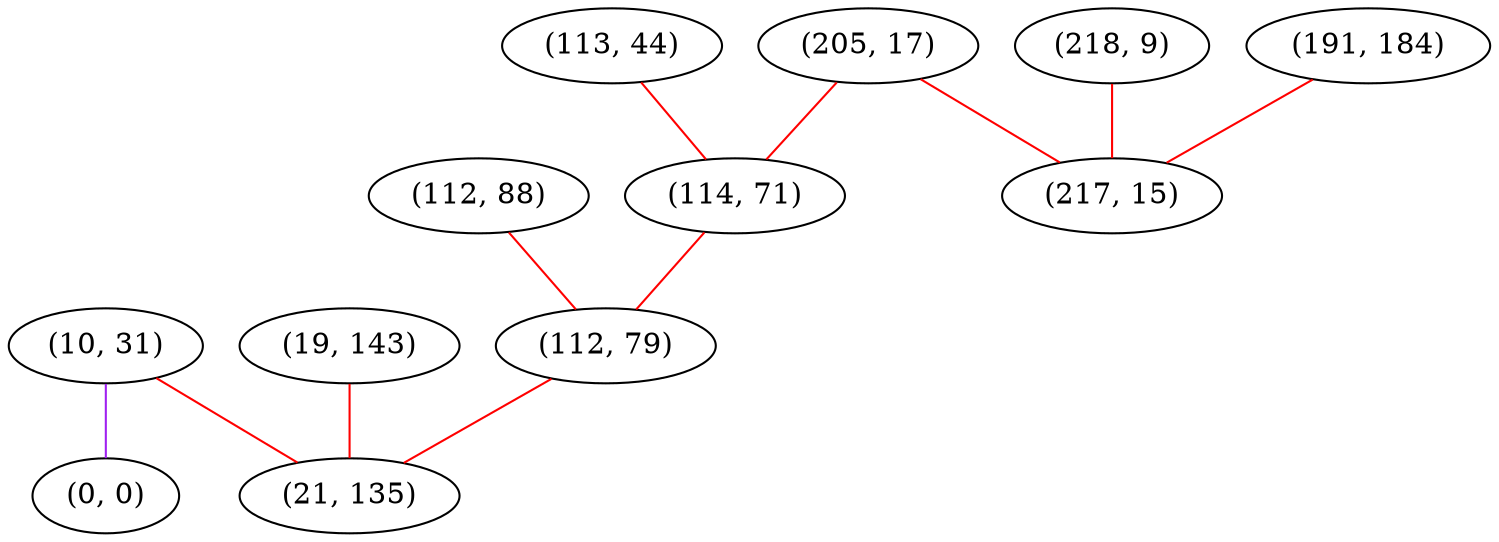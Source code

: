 graph "" {
"(10, 31)";
"(112, 88)";
"(113, 44)";
"(205, 17)";
"(218, 9)";
"(114, 71)";
"(19, 143)";
"(0, 0)";
"(191, 184)";
"(112, 79)";
"(217, 15)";
"(21, 135)";
"(10, 31)" -- "(21, 135)"  [color=red, key=0, weight=1];
"(10, 31)" -- "(0, 0)"  [color=purple, key=0, weight=4];
"(112, 88)" -- "(112, 79)"  [color=red, key=0, weight=1];
"(113, 44)" -- "(114, 71)"  [color=red, key=0, weight=1];
"(205, 17)" -- "(114, 71)"  [color=red, key=0, weight=1];
"(205, 17)" -- "(217, 15)"  [color=red, key=0, weight=1];
"(218, 9)" -- "(217, 15)"  [color=red, key=0, weight=1];
"(114, 71)" -- "(112, 79)"  [color=red, key=0, weight=1];
"(19, 143)" -- "(21, 135)"  [color=red, key=0, weight=1];
"(191, 184)" -- "(217, 15)"  [color=red, key=0, weight=1];
"(112, 79)" -- "(21, 135)"  [color=red, key=0, weight=1];
}
